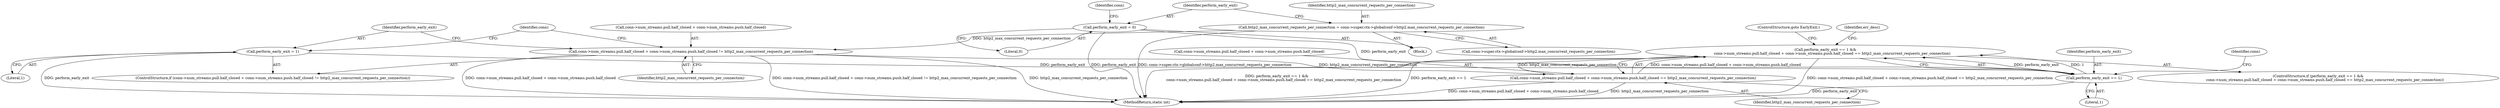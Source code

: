 digraph "0_h2o_1c0808d580da09fdec5a9a74ff09e103ea058dd4_1@API" {
"1000163" [label="(Call,perform_early_exit == 1 &&\n            conn->num_streams.pull.half_closed + conn->num_streams.push.half_closed == http2_max_concurrent_requests_per_connection)"];
"1000164" [label="(Call,perform_early_exit == 1)"];
"1000142" [label="(Call,perform_early_exit = 1)"];
"1000121" [label="(Call,perform_early_exit = 0)"];
"1000167" [label="(Call,conn->num_streams.pull.half_closed + conn->num_streams.push.half_closed == http2_max_concurrent_requests_per_connection)"];
"1000125" [label="(Call,conn->num_streams.pull.half_closed + conn->num_streams.push.half_closed != http2_max_concurrent_requests_per_connection)"];
"1000107" [label="(Call,http2_max_concurrent_requests_per_connection = conn->super.ctx->globalconf->http2.max_concurrent_requests_per_connection)"];
"1000166" [label="(Literal,1)"];
"1000126" [label="(Call,conn->num_streams.pull.half_closed + conn->num_streams.push.half_closed)"];
"1000122" [label="(Identifier,perform_early_exit)"];
"1000267" [label="(MethodReturn,static int)"];
"1000130" [label="(Identifier,conn)"];
"1000143" [label="(Identifier,perform_early_exit)"];
"1000167" [label="(Call,conn->num_streams.pull.half_closed + conn->num_streams.push.half_closed == http2_max_concurrent_requests_per_connection)"];
"1000141" [label="(Identifier,http2_max_concurrent_requests_per_connection)"];
"1000109" [label="(Call,conn->super.ctx->globalconf->http2.max_concurrent_requests_per_connection)"];
"1000165" [label="(Identifier,perform_early_exit)"];
"1000184" [label="(ControlStructure,goto EarlyExit;)"];
"1000142" [label="(Call,perform_early_exit = 1)"];
"1000164" [label="(Call,perform_early_exit == 1)"];
"1000108" [label="(Identifier,http2_max_concurrent_requests_per_connection)"];
"1000124" [label="(ControlStructure,if (conn->num_streams.pull.half_closed + conn->num_streams.push.half_closed != http2_max_concurrent_requests_per_connection))"];
"1000183" [label="(Identifier,http2_max_concurrent_requests_per_connection)"];
"1000107" [label="(Call,http2_max_concurrent_requests_per_connection = conn->super.ctx->globalconf->http2.max_concurrent_requests_per_connection)"];
"1000187" [label="(Identifier,err_desc)"];
"1000162" [label="(ControlStructure,if (perform_early_exit == 1 &&\n            conn->num_streams.pull.half_closed + conn->num_streams.push.half_closed == http2_max_concurrent_requests_per_connection))"];
"1000125" [label="(Call,conn->num_streams.pull.half_closed + conn->num_streams.push.half_closed != http2_max_concurrent_requests_per_connection)"];
"1000168" [label="(Call,conn->num_streams.pull.half_closed + conn->num_streams.push.half_closed)"];
"1000163" [label="(Call,perform_early_exit == 1 &&\n            conn->num_streams.pull.half_closed + conn->num_streams.push.half_closed == http2_max_concurrent_requests_per_connection)"];
"1000149" [label="(Identifier,conn)"];
"1000105" [label="(Block,)"];
"1000172" [label="(Identifier,conn)"];
"1000121" [label="(Call,perform_early_exit = 0)"];
"1000123" [label="(Literal,0)"];
"1000144" [label="(Literal,1)"];
"1000163" -> "1000162"  [label="AST: "];
"1000163" -> "1000164"  [label="CFG: "];
"1000163" -> "1000167"  [label="CFG: "];
"1000164" -> "1000163"  [label="AST: "];
"1000167" -> "1000163"  [label="AST: "];
"1000184" -> "1000163"  [label="CFG: "];
"1000187" -> "1000163"  [label="CFG: "];
"1000163" -> "1000267"  [label="DDG: perform_early_exit == 1"];
"1000163" -> "1000267"  [label="DDG: conn->num_streams.pull.half_closed + conn->num_streams.push.half_closed == http2_max_concurrent_requests_per_connection"];
"1000163" -> "1000267"  [label="DDG: perform_early_exit == 1 &&\n            conn->num_streams.pull.half_closed + conn->num_streams.push.half_closed == http2_max_concurrent_requests_per_connection"];
"1000164" -> "1000163"  [label="DDG: perform_early_exit"];
"1000164" -> "1000163"  [label="DDG: 1"];
"1000167" -> "1000163"  [label="DDG: conn->num_streams.pull.half_closed + conn->num_streams.push.half_closed"];
"1000167" -> "1000163"  [label="DDG: http2_max_concurrent_requests_per_connection"];
"1000164" -> "1000166"  [label="CFG: "];
"1000165" -> "1000164"  [label="AST: "];
"1000166" -> "1000164"  [label="AST: "];
"1000172" -> "1000164"  [label="CFG: "];
"1000164" -> "1000267"  [label="DDG: perform_early_exit"];
"1000142" -> "1000164"  [label="DDG: perform_early_exit"];
"1000121" -> "1000164"  [label="DDG: perform_early_exit"];
"1000142" -> "1000124"  [label="AST: "];
"1000142" -> "1000144"  [label="CFG: "];
"1000143" -> "1000142"  [label="AST: "];
"1000144" -> "1000142"  [label="AST: "];
"1000149" -> "1000142"  [label="CFG: "];
"1000142" -> "1000267"  [label="DDG: perform_early_exit"];
"1000121" -> "1000105"  [label="AST: "];
"1000121" -> "1000123"  [label="CFG: "];
"1000122" -> "1000121"  [label="AST: "];
"1000123" -> "1000121"  [label="AST: "];
"1000130" -> "1000121"  [label="CFG: "];
"1000121" -> "1000267"  [label="DDG: perform_early_exit"];
"1000167" -> "1000183"  [label="CFG: "];
"1000168" -> "1000167"  [label="AST: "];
"1000183" -> "1000167"  [label="AST: "];
"1000167" -> "1000267"  [label="DDG: conn->num_streams.pull.half_closed + conn->num_streams.push.half_closed"];
"1000167" -> "1000267"  [label="DDG: http2_max_concurrent_requests_per_connection"];
"1000125" -> "1000167"  [label="DDG: http2_max_concurrent_requests_per_connection"];
"1000125" -> "1000124"  [label="AST: "];
"1000125" -> "1000141"  [label="CFG: "];
"1000126" -> "1000125"  [label="AST: "];
"1000141" -> "1000125"  [label="AST: "];
"1000143" -> "1000125"  [label="CFG: "];
"1000149" -> "1000125"  [label="CFG: "];
"1000125" -> "1000267"  [label="DDG: http2_max_concurrent_requests_per_connection"];
"1000125" -> "1000267"  [label="DDG: conn->num_streams.pull.half_closed + conn->num_streams.push.half_closed"];
"1000125" -> "1000267"  [label="DDG: conn->num_streams.pull.half_closed + conn->num_streams.push.half_closed != http2_max_concurrent_requests_per_connection"];
"1000107" -> "1000125"  [label="DDG: http2_max_concurrent_requests_per_connection"];
"1000107" -> "1000105"  [label="AST: "];
"1000107" -> "1000109"  [label="CFG: "];
"1000108" -> "1000107"  [label="AST: "];
"1000109" -> "1000107"  [label="AST: "];
"1000122" -> "1000107"  [label="CFG: "];
"1000107" -> "1000267"  [label="DDG: conn->super.ctx->globalconf->http2.max_concurrent_requests_per_connection"];
}
